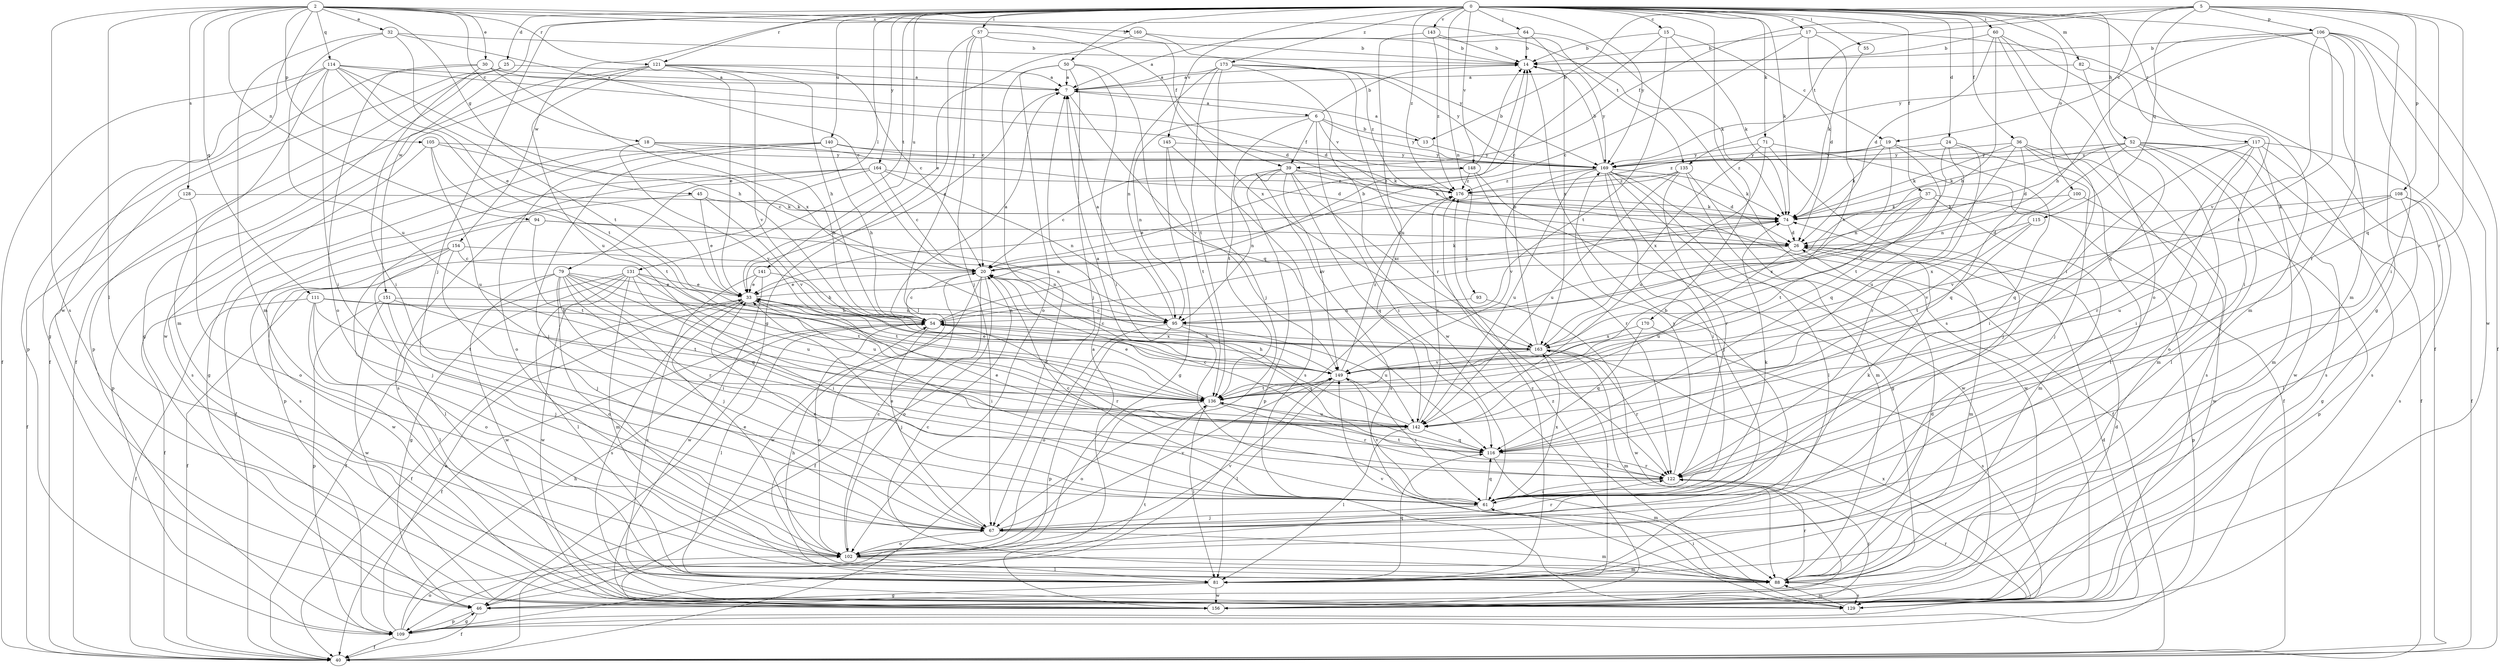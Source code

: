 strict digraph  {
0;
2;
5;
6;
7;
13;
14;
15;
17;
18;
19;
20;
24;
25;
26;
30;
32;
33;
36;
37;
39;
40;
45;
46;
50;
52;
54;
55;
57;
60;
61;
64;
67;
71;
74;
79;
81;
82;
88;
93;
94;
95;
100;
102;
105;
106;
108;
109;
111;
114;
115;
116;
117;
121;
122;
128;
129;
131;
135;
136;
140;
141;
142;
143;
145;
148;
149;
151;
154;
156;
160;
163;
164;
169;
170;
173;
176;
0 -> 15  [label=c];
0 -> 17  [label=c];
0 -> 24  [label=d];
0 -> 25  [label=d];
0 -> 36  [label=f];
0 -> 37  [label=f];
0 -> 50  [label=h];
0 -> 52  [label=h];
0 -> 55  [label=i];
0 -> 57  [label=i];
0 -> 60  [label=i];
0 -> 64  [label=j];
0 -> 67  [label=j];
0 -> 71  [label=k];
0 -> 74  [label=k];
0 -> 79  [label=l];
0 -> 82  [label=m];
0 -> 88  [label=m];
0 -> 93  [label=n];
0 -> 100  [label=o];
0 -> 117  [label=r];
0 -> 121  [label=r];
0 -> 131  [label=t];
0 -> 140  [label=u];
0 -> 141  [label=u];
0 -> 143  [label=v];
0 -> 145  [label=v];
0 -> 148  [label=v];
0 -> 151  [label=w];
0 -> 154  [label=w];
0 -> 164  [label=y];
0 -> 169  [label=y];
0 -> 170  [label=z];
0 -> 173  [label=z];
0 -> 176  [label=z];
2 -> 18  [label=c];
2 -> 30  [label=e];
2 -> 32  [label=e];
2 -> 39  [label=f];
2 -> 45  [label=g];
2 -> 81  [label=l];
2 -> 94  [label=n];
2 -> 105  [label=p];
2 -> 111  [label=q];
2 -> 114  [label=q];
2 -> 121  [label=r];
2 -> 128  [label=s];
2 -> 129  [label=s];
2 -> 135  [label=t];
2 -> 156  [label=w];
2 -> 160  [label=x];
5 -> 13  [label=b];
5 -> 19  [label=c];
5 -> 39  [label=f];
5 -> 46  [label=g];
5 -> 106  [label=p];
5 -> 108  [label=p];
5 -> 115  [label=q];
5 -> 116  [label=q];
5 -> 122  [label=r];
5 -> 135  [label=t];
6 -> 13  [label=b];
6 -> 14  [label=b];
6 -> 39  [label=f];
6 -> 61  [label=i];
6 -> 95  [label=n];
6 -> 136  [label=t];
6 -> 148  [label=v];
6 -> 169  [label=y];
7 -> 6  [label=a];
7 -> 33  [label=e];
7 -> 149  [label=v];
13 -> 7  [label=a];
13 -> 169  [label=y];
14 -> 7  [label=a];
14 -> 169  [label=y];
15 -> 14  [label=b];
15 -> 19  [label=c];
15 -> 20  [label=c];
15 -> 74  [label=k];
15 -> 136  [label=t];
17 -> 14  [label=b];
17 -> 20  [label=c];
17 -> 26  [label=d];
17 -> 40  [label=f];
17 -> 136  [label=t];
18 -> 26  [label=d];
18 -> 54  [label=h];
18 -> 109  [label=p];
18 -> 149  [label=v];
18 -> 169  [label=y];
19 -> 61  [label=i];
19 -> 74  [label=k];
19 -> 95  [label=n];
19 -> 149  [label=v];
19 -> 169  [label=y];
19 -> 176  [label=z];
20 -> 33  [label=e];
20 -> 40  [label=f];
20 -> 74  [label=k];
20 -> 102  [label=o];
20 -> 156  [label=w];
24 -> 67  [label=j];
24 -> 116  [label=q];
24 -> 122  [label=r];
24 -> 136  [label=t];
24 -> 169  [label=y];
25 -> 7  [label=a];
25 -> 40  [label=f];
25 -> 46  [label=g];
25 -> 109  [label=p];
26 -> 20  [label=c];
26 -> 88  [label=m];
26 -> 109  [label=p];
26 -> 142  [label=u];
30 -> 7  [label=a];
30 -> 26  [label=d];
30 -> 46  [label=g];
30 -> 61  [label=i];
30 -> 102  [label=o];
30 -> 163  [label=x];
32 -> 14  [label=b];
32 -> 20  [label=c];
32 -> 88  [label=m];
32 -> 136  [label=t];
32 -> 142  [label=u];
33 -> 40  [label=f];
33 -> 54  [label=h];
33 -> 61  [label=i];
33 -> 74  [label=k];
33 -> 129  [label=s];
36 -> 74  [label=k];
36 -> 81  [label=l];
36 -> 88  [label=m];
36 -> 116  [label=q];
36 -> 129  [label=s];
36 -> 142  [label=u];
36 -> 169  [label=y];
37 -> 74  [label=k];
37 -> 88  [label=m];
37 -> 109  [label=p];
37 -> 136  [label=t];
37 -> 163  [label=x];
39 -> 74  [label=k];
39 -> 95  [label=n];
39 -> 109  [label=p];
39 -> 116  [label=q];
39 -> 129  [label=s];
39 -> 149  [label=v];
39 -> 163  [label=x];
39 -> 176  [label=z];
45 -> 33  [label=e];
45 -> 74  [label=k];
45 -> 129  [label=s];
45 -> 149  [label=v];
46 -> 40  [label=f];
46 -> 109  [label=p];
46 -> 136  [label=t];
50 -> 7  [label=a];
50 -> 40  [label=f];
50 -> 61  [label=i];
50 -> 67  [label=j];
50 -> 102  [label=o];
50 -> 116  [label=q];
52 -> 26  [label=d];
52 -> 40  [label=f];
52 -> 74  [label=k];
52 -> 81  [label=l];
52 -> 95  [label=n];
52 -> 102  [label=o];
52 -> 129  [label=s];
52 -> 156  [label=w];
52 -> 169  [label=y];
54 -> 7  [label=a];
54 -> 14  [label=b];
54 -> 20  [label=c];
54 -> 40  [label=f];
54 -> 67  [label=j];
54 -> 74  [label=k];
54 -> 81  [label=l];
54 -> 102  [label=o];
54 -> 122  [label=r];
54 -> 163  [label=x];
55 -> 74  [label=k];
57 -> 14  [label=b];
57 -> 20  [label=c];
57 -> 46  [label=g];
57 -> 67  [label=j];
57 -> 81  [label=l];
57 -> 163  [label=x];
60 -> 14  [label=b];
60 -> 26  [label=d];
60 -> 54  [label=h];
60 -> 61  [label=i];
60 -> 88  [label=m];
60 -> 102  [label=o];
61 -> 20  [label=c];
61 -> 33  [label=e];
61 -> 67  [label=j];
61 -> 74  [label=k];
61 -> 116  [label=q];
61 -> 149  [label=v];
61 -> 163  [label=x];
64 -> 7  [label=a];
64 -> 14  [label=b];
64 -> 129  [label=s];
64 -> 163  [label=x];
67 -> 33  [label=e];
67 -> 74  [label=k];
67 -> 88  [label=m];
67 -> 102  [label=o];
67 -> 122  [label=r];
67 -> 149  [label=v];
71 -> 40  [label=f];
71 -> 67  [label=j];
71 -> 142  [label=u];
71 -> 163  [label=x];
71 -> 169  [label=y];
74 -> 26  [label=d];
79 -> 33  [label=e];
79 -> 40  [label=f];
79 -> 61  [label=i];
79 -> 67  [label=j];
79 -> 102  [label=o];
79 -> 116  [label=q];
79 -> 122  [label=r];
79 -> 136  [label=t];
79 -> 142  [label=u];
79 -> 156  [label=w];
81 -> 46  [label=g];
81 -> 116  [label=q];
81 -> 156  [label=w];
81 -> 176  [label=z];
82 -> 7  [label=a];
82 -> 61  [label=i];
82 -> 116  [label=q];
88 -> 20  [label=c];
88 -> 26  [label=d];
88 -> 54  [label=h];
88 -> 61  [label=i];
88 -> 122  [label=r];
88 -> 129  [label=s];
88 -> 149  [label=v];
93 -> 95  [label=n];
93 -> 156  [label=w];
94 -> 26  [label=d];
94 -> 67  [label=j];
94 -> 95  [label=n];
94 -> 136  [label=t];
95 -> 7  [label=a];
95 -> 102  [label=o];
95 -> 109  [label=p];
95 -> 116  [label=q];
95 -> 142  [label=u];
100 -> 74  [label=k];
100 -> 156  [label=w];
100 -> 163  [label=x];
102 -> 14  [label=b];
102 -> 20  [label=c];
102 -> 33  [label=e];
102 -> 81  [label=l];
102 -> 88  [label=m];
102 -> 149  [label=v];
105 -> 20  [label=c];
105 -> 129  [label=s];
105 -> 136  [label=t];
105 -> 142  [label=u];
105 -> 169  [label=y];
106 -> 14  [label=b];
106 -> 40  [label=f];
106 -> 54  [label=h];
106 -> 61  [label=i];
106 -> 122  [label=r];
106 -> 136  [label=t];
106 -> 149  [label=v];
106 -> 156  [label=w];
106 -> 169  [label=y];
108 -> 46  [label=g];
108 -> 74  [label=k];
108 -> 81  [label=l];
108 -> 129  [label=s];
108 -> 142  [label=u];
108 -> 149  [label=v];
109 -> 26  [label=d];
109 -> 33  [label=e];
109 -> 40  [label=f];
109 -> 46  [label=g];
109 -> 54  [label=h];
109 -> 102  [label=o];
111 -> 40  [label=f];
111 -> 54  [label=h];
111 -> 81  [label=l];
111 -> 95  [label=n];
111 -> 102  [label=o];
111 -> 136  [label=t];
114 -> 7  [label=a];
114 -> 26  [label=d];
114 -> 33  [label=e];
114 -> 40  [label=f];
114 -> 54  [label=h];
114 -> 61  [label=i];
114 -> 88  [label=m];
114 -> 109  [label=p];
114 -> 136  [label=t];
115 -> 26  [label=d];
115 -> 136  [label=t];
115 -> 149  [label=v];
116 -> 20  [label=c];
116 -> 33  [label=e];
116 -> 88  [label=m];
116 -> 122  [label=r];
117 -> 40  [label=f];
117 -> 61  [label=i];
117 -> 88  [label=m];
117 -> 116  [label=q];
117 -> 122  [label=r];
117 -> 129  [label=s];
117 -> 169  [label=y];
121 -> 7  [label=a];
121 -> 20  [label=c];
121 -> 33  [label=e];
121 -> 40  [label=f];
121 -> 54  [label=h];
121 -> 142  [label=u];
121 -> 149  [label=v];
121 -> 156  [label=w];
122 -> 61  [label=i];
122 -> 136  [label=t];
122 -> 169  [label=y];
128 -> 40  [label=f];
128 -> 74  [label=k];
128 -> 102  [label=o];
129 -> 88  [label=m];
129 -> 122  [label=r];
129 -> 163  [label=x];
129 -> 176  [label=z];
131 -> 33  [label=e];
131 -> 40  [label=f];
131 -> 46  [label=g];
131 -> 61  [label=i];
131 -> 81  [label=l];
131 -> 88  [label=m];
131 -> 136  [label=t];
131 -> 142  [label=u];
131 -> 156  [label=w];
135 -> 33  [label=e];
135 -> 88  [label=m];
135 -> 122  [label=r];
135 -> 142  [label=u];
135 -> 156  [label=w];
135 -> 176  [label=z];
136 -> 33  [label=e];
136 -> 81  [label=l];
136 -> 102  [label=o];
136 -> 122  [label=r];
136 -> 142  [label=u];
140 -> 46  [label=g];
140 -> 54  [label=h];
140 -> 67  [label=j];
140 -> 74  [label=k];
140 -> 102  [label=o];
140 -> 169  [label=y];
141 -> 33  [label=e];
141 -> 54  [label=h];
141 -> 129  [label=s];
141 -> 156  [label=w];
142 -> 7  [label=a];
142 -> 81  [label=l];
142 -> 116  [label=q];
142 -> 176  [label=z];
143 -> 14  [label=b];
143 -> 74  [label=k];
143 -> 142  [label=u];
143 -> 176  [label=z];
145 -> 46  [label=g];
145 -> 129  [label=s];
145 -> 136  [label=t];
145 -> 169  [label=y];
148 -> 14  [label=b];
148 -> 20  [label=c];
148 -> 46  [label=g];
148 -> 122  [label=r];
148 -> 176  [label=z];
149 -> 20  [label=c];
149 -> 33  [label=e];
149 -> 54  [label=h];
149 -> 61  [label=i];
149 -> 81  [label=l];
149 -> 136  [label=t];
149 -> 176  [label=z];
151 -> 67  [label=j];
151 -> 95  [label=n];
151 -> 109  [label=p];
151 -> 136  [label=t];
151 -> 156  [label=w];
154 -> 20  [label=c];
154 -> 40  [label=f];
154 -> 67  [label=j];
154 -> 81  [label=l];
154 -> 95  [label=n];
154 -> 156  [label=w];
156 -> 7  [label=a];
156 -> 26  [label=d];
156 -> 122  [label=r];
160 -> 14  [label=b];
160 -> 33  [label=e];
160 -> 169  [label=y];
163 -> 14  [label=b];
163 -> 20  [label=c];
163 -> 54  [label=h];
163 -> 81  [label=l];
163 -> 88  [label=m];
163 -> 122  [label=r];
163 -> 149  [label=v];
164 -> 20  [label=c];
164 -> 40  [label=f];
164 -> 95  [label=n];
164 -> 109  [label=p];
164 -> 129  [label=s];
164 -> 176  [label=z];
169 -> 14  [label=b];
169 -> 26  [label=d];
169 -> 40  [label=f];
169 -> 61  [label=i];
169 -> 67  [label=j];
169 -> 74  [label=k];
169 -> 81  [label=l];
169 -> 142  [label=u];
169 -> 149  [label=v];
169 -> 156  [label=w];
169 -> 176  [label=z];
170 -> 116  [label=q];
170 -> 129  [label=s];
170 -> 163  [label=x];
173 -> 7  [label=a];
173 -> 67  [label=j];
173 -> 95  [label=n];
173 -> 122  [label=r];
173 -> 136  [label=t];
173 -> 156  [label=w];
173 -> 169  [label=y];
173 -> 176  [label=z];
176 -> 74  [label=k];
}
